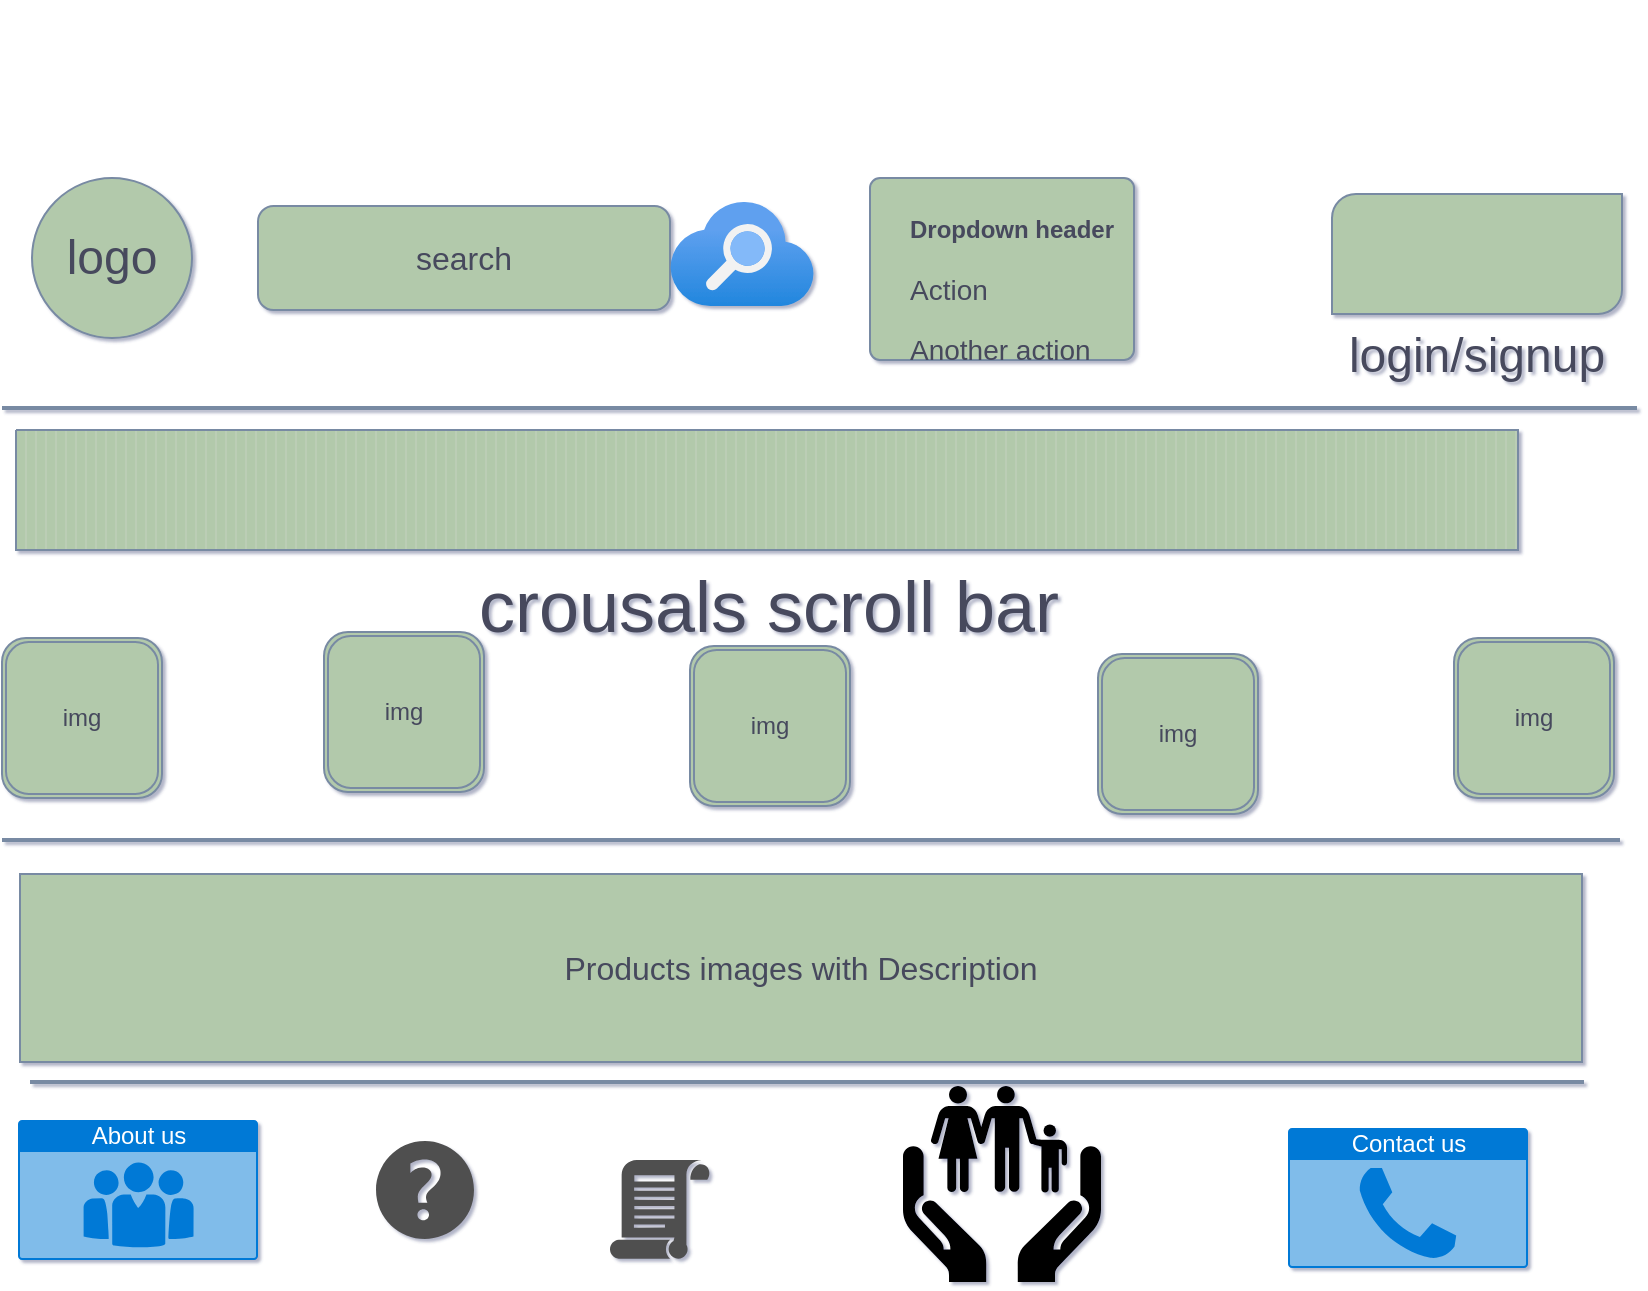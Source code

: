<mxfile version="20.6.2" type="device"><diagram id="63az74iguY1V7HOib-J2" name="Page-1"><mxGraphModel dx="1038" dy="1639" grid="0" gridSize="10" guides="1" tooltips="1" connect="1" arrows="1" fold="1" page="1" pageScale="1" pageWidth="850" pageHeight="1100" background="#ffffff" math="0" shadow="1"><root><mxCell id="0"/><mxCell id="1" parent="0"/><mxCell id="92xuyQ6L7Iqlwbk0Tlxu-2" value="&lt;font style=&quot;font-size: 24px;&quot;&gt;logo&lt;/font&gt;" style="ellipse;whiteSpace=wrap;html=1;aspect=fixed;fillColor=#B2C9AB;strokeColor=#788AA3;fontColor=#46495D;rounded=1;" parent="1" vertex="1"><mxGeometry x="35" y="15" width="80" height="80" as="geometry"/></mxCell><mxCell id="92xuyQ6L7Iqlwbk0Tlxu-3" value="&lt;font size=&quot;3&quot;&gt;search&lt;/font&gt;" style="rounded=1;whiteSpace=wrap;html=1;fillColor=#B2C9AB;strokeColor=#788AA3;fontColor=#46495D;" parent="1" vertex="1"><mxGeometry x="148" y="29" width="206" height="52" as="geometry"/></mxCell><mxCell id="92xuyQ6L7Iqlwbk0Tlxu-4" value="" style="aspect=fixed;html=1;points=[];align=center;image;fontSize=12;image=img/lib/azure2/app_services/Search_Services.svg;fillColor=#B2C9AB;strokeColor=#788AA3;fontColor=#46495D;rounded=1;" parent="1" vertex="1"><mxGeometry x="354" y="27" width="72" height="52" as="geometry"/></mxCell><mxCell id="92xuyQ6L7Iqlwbk0Tlxu-5" value="login/signup" style="verticalLabelPosition=bottom;verticalAlign=top;html=1;shape=mxgraph.basic.diag_round_rect;dx=6;whiteSpace=wrap;fontSize=24;fillColor=#B2C9AB;strokeColor=#788AA3;fontColor=#46495D;rounded=1;" parent="1" vertex="1"><mxGeometry x="685" y="23" width="145" height="60" as="geometry"/></mxCell><mxCell id="92xuyQ6L7Iqlwbk0Tlxu-7" value="" style="shape=image;html=1;verticalAlign=top;verticalLabelPosition=bottom;imageAspect=0;aspect=fixed;image=https://cdn1.iconfinder.com/data/icons/material-core/20/shopping-cart-128.png;rounded=1;fillColor=#B2C9AB;strokeColor=#788AA3;fontColor=#46495D;" parent="1" vertex="1"><mxGeometry x="596" y="28" width="71" height="71" as="geometry"/></mxCell><mxCell id="92xuyQ6L7Iqlwbk0Tlxu-8" value="" style="html=1;shadow=0;dashed=0;shape=mxgraph.bootstrap.rrect;rSize=5;fillColor=#B2C9AB;strokeColor=#788AA3;rounded=1;fontColor=#46495D;" parent="1" vertex="1"><mxGeometry x="454" y="15" width="132" height="91" as="geometry"/></mxCell><mxCell id="92xuyQ6L7Iqlwbk0Tlxu-9" value="Dropdown header" style="fillColor=none;strokeColor=none;align=left;spacing=20;fontSize=12;fontColor=#46495D;fontStyle=1;rounded=1;" parent="92xuyQ6L7Iqlwbk0Tlxu-8" vertex="1"><mxGeometry width="140" height="30" relative="1" as="geometry"><mxPoint y="10" as="offset"/></mxGeometry></mxCell><mxCell id="92xuyQ6L7Iqlwbk0Tlxu-10" value="Action" style="fillColor=none;strokeColor=none;align=left;spacing=20;fontSize=14;rounded=1;fontColor=#46495D;" parent="92xuyQ6L7Iqlwbk0Tlxu-8" vertex="1"><mxGeometry width="140" height="30" relative="1" as="geometry"><mxPoint y="40" as="offset"/></mxGeometry></mxCell><mxCell id="92xuyQ6L7Iqlwbk0Tlxu-11" value="Another action" style="fillColor=none;strokeColor=none;align=left;spacing=20;fontSize=14;rounded=1;fontColor=#46495D;" parent="92xuyQ6L7Iqlwbk0Tlxu-8" vertex="1"><mxGeometry width="140" height="30" relative="1" as="geometry"><mxPoint y="70" as="offset"/></mxGeometry></mxCell><mxCell id="92xuyQ6L7Iqlwbk0Tlxu-13" value="" style="line;strokeWidth=2;html=1;rounded=1;fillColor=#B2C9AB;strokeColor=#788AA3;fontColor=#46495D;" parent="1" vertex="1"><mxGeometry x="20" y="-73" width="817.5" height="406" as="geometry"/></mxCell><mxCell id="92xuyQ6L7Iqlwbk0Tlxu-14" value="img" style="shape=ext;double=1;whiteSpace=wrap;html=1;aspect=fixed;rounded=1;fillColor=#B2C9AB;strokeColor=#788AA3;fontColor=#46495D;" parent="1" vertex="1"><mxGeometry x="20" y="245" width="80" height="80" as="geometry"/></mxCell><mxCell id="92xuyQ6L7Iqlwbk0Tlxu-15" value="img" style="shape=ext;double=1;whiteSpace=wrap;html=1;aspect=fixed;rounded=1;fillColor=#B2C9AB;strokeColor=#788AA3;fontColor=#46495D;" parent="1" vertex="1"><mxGeometry x="181" y="242" width="80" height="80" as="geometry"/></mxCell><mxCell id="92xuyQ6L7Iqlwbk0Tlxu-16" value="img" style="shape=ext;double=1;whiteSpace=wrap;html=1;aspect=fixed;rounded=1;fillColor=#B2C9AB;strokeColor=#788AA3;fontColor=#46495D;" parent="1" vertex="1"><mxGeometry x="364" y="249" width="80" height="80" as="geometry"/></mxCell><mxCell id="92xuyQ6L7Iqlwbk0Tlxu-17" value="img" style="shape=ext;double=1;whiteSpace=wrap;html=1;aspect=fixed;rounded=1;fillColor=#B2C9AB;strokeColor=#788AA3;fontColor=#46495D;" parent="1" vertex="1"><mxGeometry x="568" y="253" width="80" height="80" as="geometry"/></mxCell><mxCell id="92xuyQ6L7Iqlwbk0Tlxu-18" value="img" style="shape=ext;double=1;whiteSpace=wrap;html=1;aspect=fixed;rounded=1;fillColor=#B2C9AB;strokeColor=#788AA3;fontColor=#46495D;" parent="1" vertex="1"><mxGeometry x="746" y="245" width="80" height="80" as="geometry"/></mxCell><mxCell id="92xuyQ6L7Iqlwbk0Tlxu-19" value="" style="line;strokeWidth=2;html=1;rounded=1;fillColor=#B2C9AB;strokeColor=#788AA3;fontColor=#46495D;" parent="1" vertex="1"><mxGeometry x="20" y="341" width="809" height="10" as="geometry"/></mxCell><mxCell id="92xuyQ6L7Iqlwbk0Tlxu-21" value="&lt;font size=&quot;3&quot;&gt;Products images with Description&lt;/font&gt;" style="rounded=0;whiteSpace=wrap;html=1;fillColor=#B2C9AB;strokeColor=#788AA3;fontColor=#46495D;" parent="1" vertex="1"><mxGeometry x="29" y="363" width="781" height="94" as="geometry"/></mxCell><mxCell id="92xuyQ6L7Iqlwbk0Tlxu-23" value="crousals scroll bar" style="verticalLabelPosition=bottom;verticalAlign=top;html=1;shape=mxgraph.basic.patternFillRect;fillStyle=vert;step=5;fillStrokeWidth=0.2;fillStrokeColor=#dddddd;rounded=1;fontSize=36;fillColor=#B2C9AB;strokeColor=#788AA3;fontColor=#46495D;" parent="1" vertex="1"><mxGeometry x="27" y="141" width="751" height="60" as="geometry"/></mxCell><mxCell id="92xuyQ6L7Iqlwbk0Tlxu-24" value="" style="line;strokeWidth=2;html=1;rounded=1;fontSize=36;fontColor=#46495D;fillColor=#B2C9AB;strokeColor=#788AA3;" parent="1" vertex="1"><mxGeometry x="34" y="462" width="777" height="10" as="geometry"/></mxCell><mxCell id="92xuyQ6L7Iqlwbk0Tlxu-25" value="About us" style="html=1;strokeColor=none;fillColor=#0079D6;labelPosition=center;verticalLabelPosition=middle;verticalAlign=top;align=center;fontSize=12;outlineConnect=0;spacingTop=-6;fontColor=#FFFFFF;sketch=0;shape=mxgraph.sitemap.about_us;" parent="1" vertex="1"><mxGeometry x="28" y="486" width="120" height="70" as="geometry"/></mxCell><mxCell id="92xuyQ6L7Iqlwbk0Tlxu-26" value="" style="sketch=0;pointerEvents=1;shadow=0;dashed=0;html=1;strokeColor=none;fillColor=#505050;labelPosition=center;verticalLabelPosition=bottom;verticalAlign=top;outlineConnect=0;align=center;shape=mxgraph.office.concepts.help;fontColor=#46495D;" parent="1" vertex="1"><mxGeometry x="207" y="496.5" width="49" height="49" as="geometry"/></mxCell><mxCell id="92xuyQ6L7Iqlwbk0Tlxu-27" value="" style="sketch=0;pointerEvents=1;shadow=0;dashed=0;html=1;strokeColor=none;labelPosition=center;verticalLabelPosition=bottom;verticalAlign=top;align=center;fillColor=#505050;shape=mxgraph.mscae.intune.policy;fontColor=#46495D;" parent="1" vertex="1"><mxGeometry x="324" y="506" width="50" height="50" as="geometry"/></mxCell><mxCell id="92xuyQ6L7Iqlwbk0Tlxu-28" value="" style="shape=mxgraph.signs.healthcare.social_services;html=1;pointerEvents=1;fillColor=#000000;strokeColor=none;verticalLabelPosition=bottom;verticalAlign=top;align=center;fontColor=#46495D;" parent="1" vertex="1"><mxGeometry x="470.5" y="469" width="99" height="98" as="geometry"/></mxCell><mxCell id="92xuyQ6L7Iqlwbk0Tlxu-29" value="Contact us" style="html=1;strokeColor=none;fillColor=#0079D6;labelPosition=center;verticalLabelPosition=middle;verticalAlign=top;align=center;fontSize=12;outlineConnect=0;spacingTop=-6;fontColor=#FFFFFF;sketch=0;shape=mxgraph.sitemap.contact_us;" parent="1" vertex="1"><mxGeometry x="663" y="490" width="120" height="70" as="geometry"/></mxCell></root></mxGraphModel></diagram></mxfile>